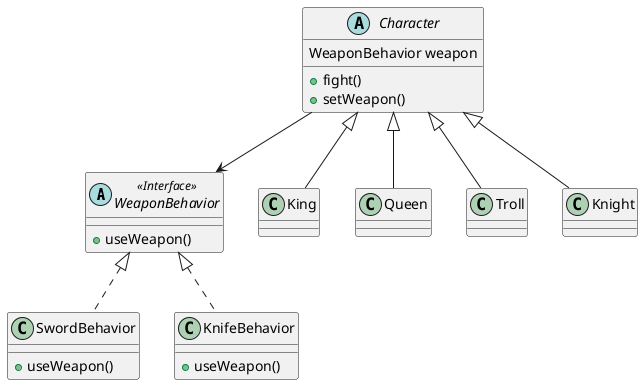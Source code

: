 @startuml

abstract class WeaponBehavior  << Interface >> {
    + useWeapon()
}

abstract class Character {

    WeaponBehavior weapon
    
    + fight()
    + setWeapon()
}

class SwordBehavior{
    + useWeapon()
}
class KnifeBehavior{
    + useWeapon()
}
Character --> WeaponBehavior
Character  <|-- King
Character  <|-- Queen
Character  <|-- Troll
Character  <|-- Knight
WeaponBehavior <|.. SwordBehavior
WeaponBehavior <|.. KnifeBehavior
@enduml